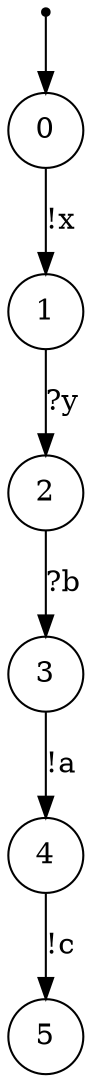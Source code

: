 digraph {
 node [shape=point] ENTRY
 node [shape=circle]
 ENTRY -> 0
0 -> 1 [label="!x"]
1 -> 2 [label="?y"]
2 -> 3 [label="?b"]
3 -> 4 [label="!a"]
4 -> 5 [label="!c"]
}